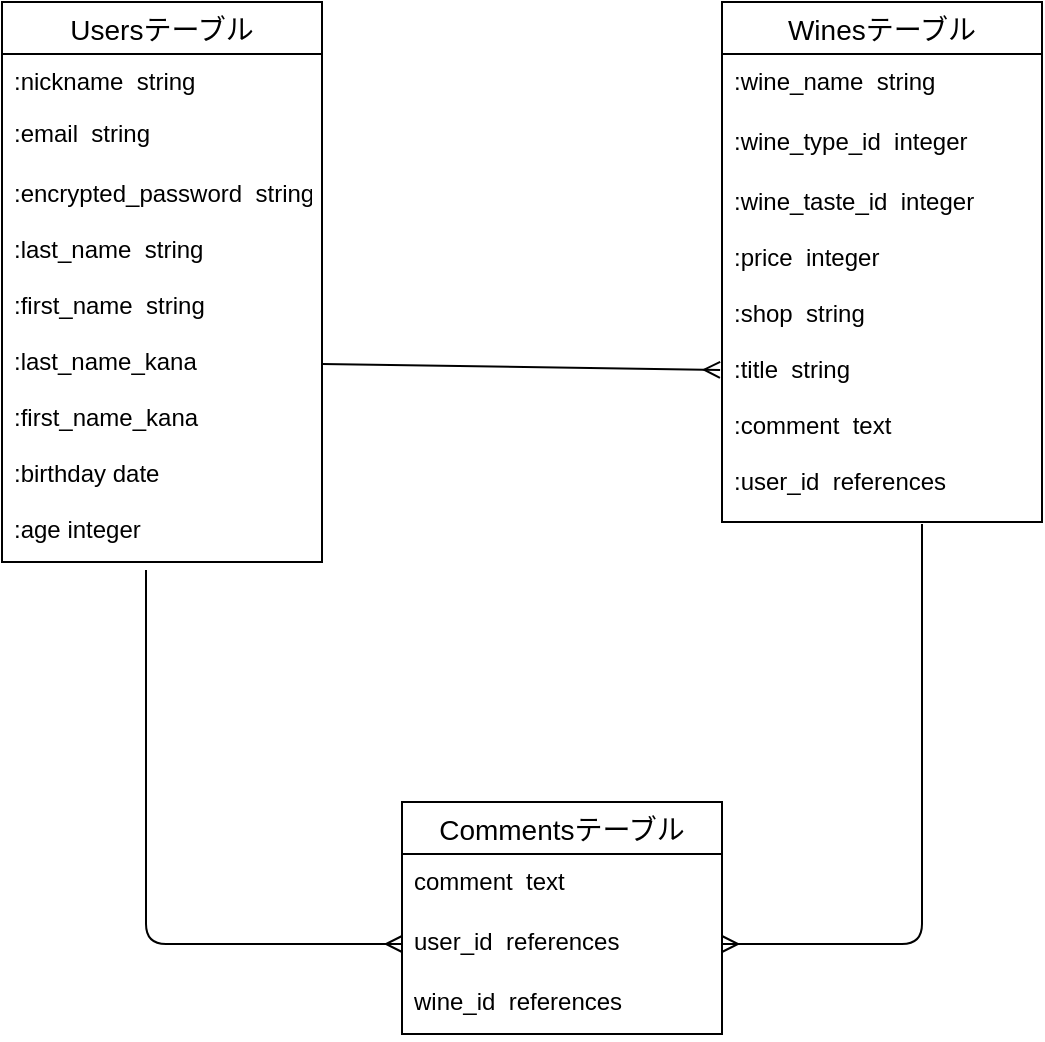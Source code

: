 <mxfile>
    <diagram id="p7Fi7kGEmod01ryPafWO" name="ページ1">
        <mxGraphModel dx="166" dy="520" grid="1" gridSize="10" guides="1" tooltips="1" connect="1" arrows="1" fold="1" page="1" pageScale="1" pageWidth="827" pageHeight="1169" math="0" shadow="0">
            <root>
                <mxCell id="0"/>
                <mxCell id="1" parent="0"/>
                <mxCell id="2" value="Usersテーブル" style="swimlane;fontStyle=0;childLayout=stackLayout;horizontal=1;startSize=26;horizontalStack=0;resizeParent=1;resizeParentMax=0;resizeLast=0;collapsible=1;marginBottom=0;align=center;fontSize=14;" vertex="1" parent="1">
                    <mxGeometry x="120" y="40" width="160" height="280" as="geometry">
                        <mxRectangle x="200" y="40" width="50" height="26" as="alternateBounds"/>
                    </mxGeometry>
                </mxCell>
                <mxCell id="3" value=":nickname  string&#10;" style="text;strokeColor=none;fillColor=none;spacingLeft=4;spacingRight=4;overflow=hidden;rotatable=0;points=[[0,0.5],[1,0.5]];portConstraint=eastwest;fontSize=12;" vertex="1" parent="2">
                    <mxGeometry y="26" width="160" height="26" as="geometry"/>
                </mxCell>
                <mxCell id="4" value=":email  string&#10;" style="text;strokeColor=none;fillColor=none;spacingLeft=4;spacingRight=4;overflow=hidden;rotatable=0;points=[[0,0.5],[1,0.5]];portConstraint=eastwest;fontSize=12;" vertex="1" parent="2">
                    <mxGeometry y="52" width="160" height="30" as="geometry"/>
                </mxCell>
                <mxCell id="5" value=":encrypted_password  string&#10;&#10;:last_name  string&#10;&#10;:first_name  string&#10;&#10;:last_name_kana&#10;&#10;:first_name_kana&#10;&#10;:birthday date&#10;&#10;:age integer&#10;&#10;" style="text;strokeColor=none;fillColor=none;spacingLeft=4;spacingRight=4;overflow=hidden;rotatable=0;points=[[0,0.5],[1,0.5]];portConstraint=eastwest;fontSize=12;" vertex="1" parent="2">
                    <mxGeometry y="82" width="160" height="198" as="geometry"/>
                </mxCell>
                <mxCell id="6" value="Winesテーブル" style="swimlane;fontStyle=0;childLayout=stackLayout;horizontal=1;startSize=26;horizontalStack=0;resizeParent=1;resizeParentMax=0;resizeLast=0;collapsible=1;marginBottom=0;align=center;fontSize=14;" vertex="1" parent="1">
                    <mxGeometry x="480" y="40" width="160" height="260" as="geometry"/>
                </mxCell>
                <mxCell id="7" value=":wine_name  string" style="text;strokeColor=none;fillColor=none;spacingLeft=4;spacingRight=4;overflow=hidden;rotatable=0;points=[[0,0.5],[1,0.5]];portConstraint=eastwest;fontSize=12;" vertex="1" parent="6">
                    <mxGeometry y="26" width="160" height="30" as="geometry"/>
                </mxCell>
                <mxCell id="8" value=":wine_type_id  integer" style="text;strokeColor=none;fillColor=none;spacingLeft=4;spacingRight=4;overflow=hidden;rotatable=0;points=[[0,0.5],[1,0.5]];portConstraint=eastwest;fontSize=12;" vertex="1" parent="6">
                    <mxGeometry y="56" width="160" height="30" as="geometry"/>
                </mxCell>
                <mxCell id="9" value=":wine_taste_id  integer&#10;&#10;:price  integer&#10;&#10;:shop  string&#10;&#10;:title  string&#10;&#10;:comment  text&#10;&#10;:user_id  references" style="text;strokeColor=none;fillColor=none;spacingLeft=4;spacingRight=4;overflow=hidden;rotatable=0;points=[[0,0.5],[1,0.5]];portConstraint=eastwest;fontSize=12;" vertex="1" parent="6">
                    <mxGeometry y="86" width="160" height="174" as="geometry"/>
                </mxCell>
                <mxCell id="10" value="Commentsテーブル" style="swimlane;fontStyle=0;childLayout=stackLayout;horizontal=1;startSize=26;horizontalStack=0;resizeParent=1;resizeParentMax=0;resizeLast=0;collapsible=1;marginBottom=0;align=center;fontSize=14;" vertex="1" parent="1">
                    <mxGeometry x="320" y="440" width="160" height="116" as="geometry"/>
                </mxCell>
                <mxCell id="11" value="comment  text" style="text;strokeColor=none;fillColor=none;spacingLeft=4;spacingRight=4;overflow=hidden;rotatable=0;points=[[0,0.5],[1,0.5]];portConstraint=eastwest;fontSize=12;" vertex="1" parent="10">
                    <mxGeometry y="26" width="160" height="30" as="geometry"/>
                </mxCell>
                <mxCell id="12" value="user_id  references" style="text;strokeColor=none;fillColor=none;spacingLeft=4;spacingRight=4;overflow=hidden;rotatable=0;points=[[0,0.5],[1,0.5]];portConstraint=eastwest;fontSize=12;" vertex="1" parent="10">
                    <mxGeometry y="56" width="160" height="30" as="geometry"/>
                </mxCell>
                <mxCell id="13" value="wine_id  references&#10;" style="text;strokeColor=none;fillColor=none;spacingLeft=4;spacingRight=4;overflow=hidden;rotatable=0;points=[[0,0.5],[1,0.5]];portConstraint=eastwest;fontSize=12;" vertex="1" parent="10">
                    <mxGeometry y="86" width="160" height="30" as="geometry"/>
                </mxCell>
                <mxCell id="14" style="edgeStyle=none;html=1;exitX=1;exitY=0.5;exitDx=0;exitDy=0;entryX=-0.006;entryY=0.563;entryDx=0;entryDy=0;entryPerimeter=0;endArrow=ERmany;endFill=0;" edge="1" parent="1" source="5" target="9">
                    <mxGeometry relative="1" as="geometry"/>
                </mxCell>
                <mxCell id="15" style="edgeStyle=none;html=1;exitX=0;exitY=0.5;exitDx=0;exitDy=0;entryX=0.45;entryY=1.02;entryDx=0;entryDy=0;entryPerimeter=0;endArrow=none;endFill=0;startArrow=ERmany;startFill=0;" edge="1" parent="1" source="12" target="5">
                    <mxGeometry relative="1" as="geometry">
                        <Array as="points">
                            <mxPoint x="192" y="511"/>
                        </Array>
                    </mxGeometry>
                </mxCell>
                <mxCell id="16" style="edgeStyle=none;html=1;exitX=1;exitY=0.5;exitDx=0;exitDy=0;entryX=0.625;entryY=1.006;entryDx=0;entryDy=0;entryPerimeter=0;endArrow=none;endFill=0;startArrow=ERmany;startFill=0;" edge="1" parent="1" source="12" target="9">
                    <mxGeometry relative="1" as="geometry">
                        <Array as="points">
                            <mxPoint x="580" y="511"/>
                        </Array>
                    </mxGeometry>
                </mxCell>
            </root>
        </mxGraphModel>
    </diagram>
</mxfile>
